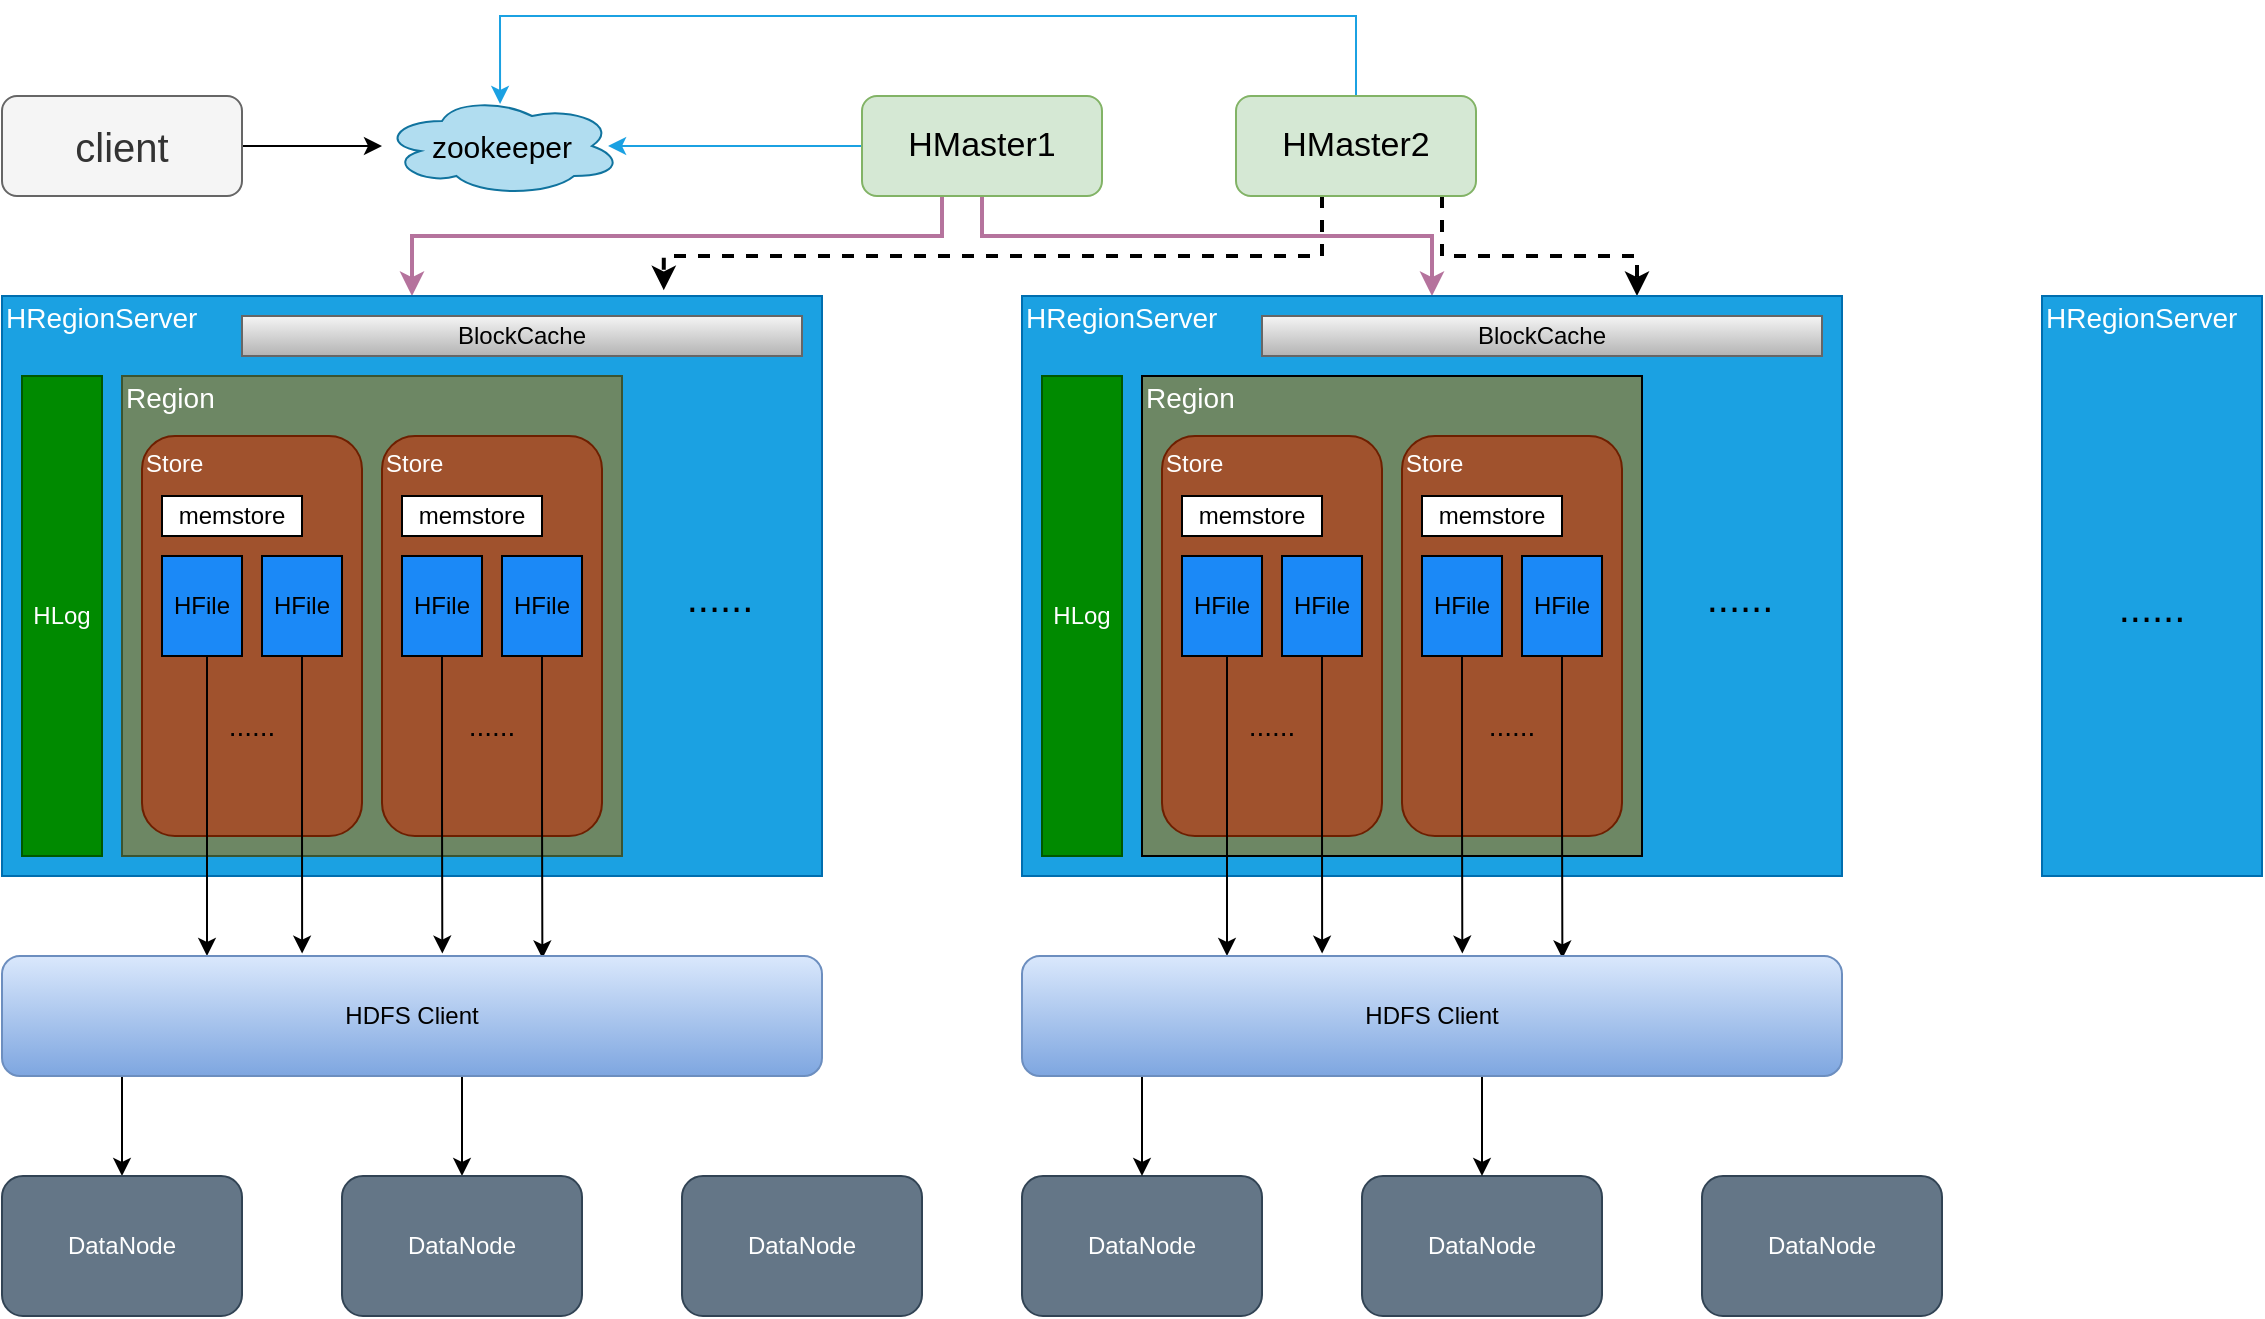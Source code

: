 <mxfile version="12.8.8" type="github">
  <diagram id="C5RBs43oDa-KdzZeNtuy" name="Page-1">
    <mxGraphModel dx="946" dy="687" grid="1" gridSize="10" guides="1" tooltips="1" connect="1" arrows="1" fold="1" page="1" pageScale="1" pageWidth="827" pageHeight="1169" math="0" shadow="0">
      <root>
        <mxCell id="WIyWlLk6GJQsqaUBKTNV-0" />
        <mxCell id="WIyWlLk6GJQsqaUBKTNV-1" parent="WIyWlLk6GJQsqaUBKTNV-0" />
        <mxCell id="hcDq-u0vDROew7iiTrHZ-2" value="" style="edgeStyle=orthogonalEdgeStyle;rounded=0;orthogonalLoop=1;jettySize=auto;html=1;" edge="1" parent="WIyWlLk6GJQsqaUBKTNV-1" source="hcDq-u0vDROew7iiTrHZ-0" target="hcDq-u0vDROew7iiTrHZ-1">
          <mxGeometry relative="1" as="geometry" />
        </mxCell>
        <mxCell id="hcDq-u0vDROew7iiTrHZ-0" value="&lt;font style=&quot;font-size: 20px&quot;&gt;client&lt;/font&gt;" style="rounded=1;whiteSpace=wrap;html=1;strokeWidth=1;fillColor=#f5f5f5;strokeColor=#666666;fontColor=#333333;" vertex="1" parent="WIyWlLk6GJQsqaUBKTNV-1">
          <mxGeometry x="90" y="90" width="120" height="50" as="geometry" />
        </mxCell>
        <mxCell id="hcDq-u0vDROew7iiTrHZ-1" value="&lt;font style=&quot;font-size: 15px&quot;&gt;zookeeper&lt;/font&gt;" style="ellipse;shape=cloud;whiteSpace=wrap;html=1;strokeWidth=1;fillColor=#b1ddf0;strokeColor=#10739e;" vertex="1" parent="WIyWlLk6GJQsqaUBKTNV-1">
          <mxGeometry x="280" y="90" width="120" height="50" as="geometry" />
        </mxCell>
        <mxCell id="hcDq-u0vDROew7iiTrHZ-8" style="edgeStyle=orthogonalEdgeStyle;rounded=0;orthogonalLoop=1;jettySize=auto;html=1;entryX=0.942;entryY=0.5;entryDx=0;entryDy=0;entryPerimeter=0;strokeColor=#1BA1E2;" edge="1" parent="WIyWlLk6GJQsqaUBKTNV-1" source="hcDq-u0vDROew7iiTrHZ-4" target="hcDq-u0vDROew7iiTrHZ-1">
          <mxGeometry relative="1" as="geometry" />
        </mxCell>
        <mxCell id="hcDq-u0vDROew7iiTrHZ-33" value="" style="edgeStyle=orthogonalEdgeStyle;rounded=0;orthogonalLoop=1;jettySize=auto;html=1;entryX=0.5;entryY=0;entryDx=0;entryDy=0;strokeColor=#B5739D;strokeWidth=2;" edge="1" parent="WIyWlLk6GJQsqaUBKTNV-1" source="hcDq-u0vDROew7iiTrHZ-4" target="hcDq-u0vDROew7iiTrHZ-16">
          <mxGeometry relative="1" as="geometry">
            <mxPoint x="580" y="220" as="targetPoint" />
            <Array as="points">
              <mxPoint x="560" y="160" />
              <mxPoint x="295" y="160" />
            </Array>
          </mxGeometry>
        </mxCell>
        <mxCell id="hcDq-u0vDROew7iiTrHZ-100" style="edgeStyle=orthogonalEdgeStyle;rounded=0;orthogonalLoop=1;jettySize=auto;html=1;strokeColor=#B5739D;strokeWidth=2;" edge="1" parent="WIyWlLk6GJQsqaUBKTNV-1" source="hcDq-u0vDROew7iiTrHZ-4" target="hcDq-u0vDROew7iiTrHZ-78">
          <mxGeometry relative="1" as="geometry">
            <Array as="points">
              <mxPoint x="580" y="160" />
              <mxPoint x="805" y="160" />
            </Array>
          </mxGeometry>
        </mxCell>
        <mxCell id="hcDq-u0vDROew7iiTrHZ-4" value="&lt;font style=&quot;font-size: 17px&quot;&gt;HMaster1&lt;/font&gt;" style="rounded=1;whiteSpace=wrap;html=1;strokeWidth=1;fillColor=#d5e8d4;strokeColor=#82b366;" vertex="1" parent="WIyWlLk6GJQsqaUBKTNV-1">
          <mxGeometry x="520" y="90" width="120" height="50" as="geometry" />
        </mxCell>
        <mxCell id="hcDq-u0vDROew7iiTrHZ-12" style="edgeStyle=orthogonalEdgeStyle;rounded=0;orthogonalLoop=1;jettySize=auto;html=1;entryX=0.492;entryY=0.08;entryDx=0;entryDy=0;entryPerimeter=0;strokeColor=#1BA1E2;" edge="1" parent="WIyWlLk6GJQsqaUBKTNV-1" source="hcDq-u0vDROew7iiTrHZ-5" target="hcDq-u0vDROew7iiTrHZ-1">
          <mxGeometry relative="1" as="geometry">
            <mxPoint x="340" y="150" as="targetPoint" />
            <Array as="points">
              <mxPoint x="767" y="50" />
              <mxPoint x="339" y="50" />
            </Array>
          </mxGeometry>
        </mxCell>
        <mxCell id="hcDq-u0vDROew7iiTrHZ-109" style="edgeStyle=orthogonalEdgeStyle;rounded=0;orthogonalLoop=1;jettySize=auto;html=1;entryX=0.807;entryY=-0.01;entryDx=0;entryDy=0;entryPerimeter=0;dashed=1;strokeWidth=2;" edge="1" parent="WIyWlLk6GJQsqaUBKTNV-1" source="hcDq-u0vDROew7iiTrHZ-5" target="hcDq-u0vDROew7iiTrHZ-16">
          <mxGeometry relative="1" as="geometry">
            <Array as="points">
              <mxPoint x="750" y="170" />
              <mxPoint x="421" y="170" />
            </Array>
          </mxGeometry>
        </mxCell>
        <mxCell id="hcDq-u0vDROew7iiTrHZ-111" style="edgeStyle=orthogonalEdgeStyle;rounded=0;orthogonalLoop=1;jettySize=auto;html=1;entryX=0.75;entryY=0;entryDx=0;entryDy=0;dashed=1;strokeWidth=2;" edge="1" parent="WIyWlLk6GJQsqaUBKTNV-1" source="hcDq-u0vDROew7iiTrHZ-5" target="hcDq-u0vDROew7iiTrHZ-78">
          <mxGeometry relative="1" as="geometry">
            <Array as="points">
              <mxPoint x="810" y="170" />
              <mxPoint x="908" y="170" />
            </Array>
          </mxGeometry>
        </mxCell>
        <mxCell id="hcDq-u0vDROew7iiTrHZ-5" value="&lt;font style=&quot;font-size: 17px&quot;&gt;HMaster2&lt;/font&gt;" style="rounded=1;whiteSpace=wrap;html=1;strokeWidth=1;fillColor=#d5e8d4;strokeColor=#82b366;" vertex="1" parent="WIyWlLk6GJQsqaUBKTNV-1">
          <mxGeometry x="707" y="90" width="120" height="50" as="geometry" />
        </mxCell>
        <mxCell id="hcDq-u0vDROew7iiTrHZ-16" value="&lt;font style=&quot;font-size: 14px&quot;&gt;&lt;font style=&quot;font-size: 14px&quot;&gt;&lt;br&gt;&lt;br&gt;&amp;nbsp;&lt;br&gt;&lt;br&gt;HRegionServer&lt;/font&gt;&lt;br&gt;&lt;br&gt;&lt;br&gt;&lt;br&gt;&lt;br&gt;&lt;br&gt;&lt;br&gt;&lt;br&gt;&lt;br&gt;&lt;br&gt;&lt;br&gt;&lt;br&gt;&lt;br&gt;&lt;br&gt;&lt;br&gt;&lt;br&gt;&lt;br&gt;&lt;br&gt;&lt;br&gt;&lt;br&gt;&lt;br&gt;&lt;/font&gt;" style="rounded=0;whiteSpace=wrap;html=1;strokeWidth=1;fillColor=#1BA1E2;align=left;strokeColor=#006EAF;fontColor=#ffffff;" vertex="1" parent="WIyWlLk6GJQsqaUBKTNV-1">
          <mxGeometry x="90" y="190" width="410" height="290" as="geometry" />
        </mxCell>
        <mxCell id="hcDq-u0vDROew7iiTrHZ-17" value="HLog" style="rounded=0;whiteSpace=wrap;html=1;strokeWidth=1;fillColor=#008a00;strokeColor=#005700;fontColor=#ffffff;" vertex="1" parent="WIyWlLk6GJQsqaUBKTNV-1">
          <mxGeometry x="100" y="230" width="40" height="240" as="geometry" />
        </mxCell>
        <mxCell id="hcDq-u0vDROew7iiTrHZ-18" value="&lt;font style=&quot;font-size: 14px&quot;&gt;&lt;br&gt;&lt;br&gt;&lt;br&gt;&lt;br&gt;&lt;br&gt;&lt;br&gt;&lt;br&gt;&lt;br&gt;Region&lt;br&gt;&lt;br&gt;&lt;br&gt;&lt;br&gt;&lt;br&gt;&lt;br&gt;&lt;br&gt;&lt;br&gt;&lt;br&gt;&lt;br&gt;&lt;br&gt;&lt;br&gt;&lt;br&gt;&lt;br&gt;&lt;br&gt;&lt;br&gt;&lt;br&gt;&lt;br&gt;&lt;br&gt;&lt;br&gt;&lt;br&gt;&lt;br&gt;&lt;/font&gt;" style="rounded=0;whiteSpace=wrap;html=1;strokeWidth=1;fillColor=#6d8764;align=left;strokeColor=#3A5431;fontColor=#ffffff;" vertex="1" parent="WIyWlLk6GJQsqaUBKTNV-1">
          <mxGeometry x="150" y="230" width="250" height="240" as="geometry" />
        </mxCell>
        <mxCell id="hcDq-u0vDROew7iiTrHZ-19" value="&lt;div&gt;&lt;div&gt;&lt;div&gt;Store&lt;/div&gt;&lt;/div&gt;&lt;/div&gt;&lt;br&gt;&lt;br&gt;&lt;br&gt;&lt;br&gt;&lt;br&gt;&lt;br&gt;&lt;br&gt;&lt;br&gt;&lt;br&gt;&lt;br&gt;&lt;br&gt;&lt;br&gt;" style="rounded=1;whiteSpace=wrap;html=1;strokeWidth=1;fillColor=#a0522d;strokeColor=#6D1F00;align=left;fontColor=#ffffff;" vertex="1" parent="WIyWlLk6GJQsqaUBKTNV-1">
          <mxGeometry x="160" y="260" width="110" height="200" as="geometry" />
        </mxCell>
        <mxCell id="hcDq-u0vDROew7iiTrHZ-20" value="memstore" style="rounded=0;whiteSpace=wrap;html=1;strokeWidth=1;" vertex="1" parent="WIyWlLk6GJQsqaUBKTNV-1">
          <mxGeometry x="170" y="290" width="70" height="20" as="geometry" />
        </mxCell>
        <mxCell id="hcDq-u0vDROew7iiTrHZ-56" style="edgeStyle=orthogonalEdgeStyle;rounded=0;orthogonalLoop=1;jettySize=auto;html=1;entryX=0.25;entryY=0;entryDx=0;entryDy=0;" edge="1" parent="WIyWlLk6GJQsqaUBKTNV-1" source="hcDq-u0vDROew7iiTrHZ-21" target="hcDq-u0vDROew7iiTrHZ-35">
          <mxGeometry relative="1" as="geometry">
            <Array as="points">
              <mxPoint x="193" y="440" />
            </Array>
          </mxGeometry>
        </mxCell>
        <mxCell id="hcDq-u0vDROew7iiTrHZ-21" value="HFile" style="rounded=0;whiteSpace=wrap;html=1;strokeWidth=1;fillColor=#1B89F7;" vertex="1" parent="WIyWlLk6GJQsqaUBKTNV-1">
          <mxGeometry x="170" y="320" width="40" height="50" as="geometry" />
        </mxCell>
        <mxCell id="hcDq-u0vDROew7iiTrHZ-68" style="edgeStyle=orthogonalEdgeStyle;rounded=0;orthogonalLoop=1;jettySize=auto;html=1;entryX=0.366;entryY=-0.02;entryDx=0;entryDy=0;entryPerimeter=0;" edge="1" parent="WIyWlLk6GJQsqaUBKTNV-1" source="hcDq-u0vDROew7iiTrHZ-22" target="hcDq-u0vDROew7iiTrHZ-35">
          <mxGeometry relative="1" as="geometry">
            <mxPoint x="240" y="510" as="targetPoint" />
          </mxGeometry>
        </mxCell>
        <mxCell id="hcDq-u0vDROew7iiTrHZ-22" value="HFile" style="rounded=0;whiteSpace=wrap;html=1;strokeWidth=1;fillColor=#1B89F7;" vertex="1" parent="WIyWlLk6GJQsqaUBKTNV-1">
          <mxGeometry x="220" y="320" width="40" height="50" as="geometry" />
        </mxCell>
        <mxCell id="hcDq-u0vDROew7iiTrHZ-25" value="&lt;div&gt;&lt;div&gt;&lt;div&gt;Store&lt;/div&gt;&lt;/div&gt;&lt;/div&gt;&lt;br&gt;&lt;br&gt;&lt;br&gt;&lt;br&gt;&lt;br&gt;&lt;br&gt;&lt;br&gt;&lt;br&gt;&lt;br&gt;&lt;br&gt;&lt;br&gt;&lt;br&gt;" style="rounded=1;whiteSpace=wrap;html=1;strokeWidth=1;fillColor=#a0522d;strokeColor=#6D1F00;align=left;fontColor=#ffffff;" vertex="1" parent="WIyWlLk6GJQsqaUBKTNV-1">
          <mxGeometry x="280" y="260" width="110" height="200" as="geometry" />
        </mxCell>
        <mxCell id="hcDq-u0vDROew7iiTrHZ-26" value="memstore" style="rounded=0;whiteSpace=wrap;html=1;strokeWidth=1;" vertex="1" parent="WIyWlLk6GJQsqaUBKTNV-1">
          <mxGeometry x="290" y="290" width="70" height="20" as="geometry" />
        </mxCell>
        <mxCell id="hcDq-u0vDROew7iiTrHZ-61" style="edgeStyle=orthogonalEdgeStyle;rounded=0;orthogonalLoop=1;jettySize=auto;html=1;entryX=0.537;entryY=-0.02;entryDx=0;entryDy=0;entryPerimeter=0;" edge="1" parent="WIyWlLk6GJQsqaUBKTNV-1" source="hcDq-u0vDROew7iiTrHZ-27" target="hcDq-u0vDROew7iiTrHZ-35">
          <mxGeometry relative="1" as="geometry" />
        </mxCell>
        <mxCell id="hcDq-u0vDROew7iiTrHZ-27" value="HFile" style="rounded=0;whiteSpace=wrap;html=1;strokeWidth=1;fillColor=#1B89F7;" vertex="1" parent="WIyWlLk6GJQsqaUBKTNV-1">
          <mxGeometry x="290" y="320" width="40" height="50" as="geometry" />
        </mxCell>
        <mxCell id="hcDq-u0vDROew7iiTrHZ-64" style="edgeStyle=orthogonalEdgeStyle;rounded=0;orthogonalLoop=1;jettySize=auto;html=1;entryX=0.659;entryY=0.02;entryDx=0;entryDy=0;entryPerimeter=0;" edge="1" parent="WIyWlLk6GJQsqaUBKTNV-1" source="hcDq-u0vDROew7iiTrHZ-29" target="hcDq-u0vDROew7iiTrHZ-35">
          <mxGeometry relative="1" as="geometry" />
        </mxCell>
        <mxCell id="hcDq-u0vDROew7iiTrHZ-29" value="HFile" style="rounded=0;whiteSpace=wrap;html=1;strokeWidth=1;fillColor=#1B89F7;" vertex="1" parent="WIyWlLk6GJQsqaUBKTNV-1">
          <mxGeometry x="340" y="320" width="40" height="50" as="geometry" />
        </mxCell>
        <mxCell id="hcDq-u0vDROew7iiTrHZ-34" value="BlockCache" style="rounded=0;whiteSpace=wrap;html=1;strokeWidth=1;gradientColor=#b3b3b3;fillColor=#f5f5f5;strokeColor=#666666;" vertex="1" parent="WIyWlLk6GJQsqaUBKTNV-1">
          <mxGeometry x="210" y="200" width="280" height="20" as="geometry" />
        </mxCell>
        <mxCell id="hcDq-u0vDROew7iiTrHZ-69" style="edgeStyle=orthogonalEdgeStyle;rounded=0;orthogonalLoop=1;jettySize=auto;html=1;entryX=0.5;entryY=0;entryDx=0;entryDy=0;" edge="1" parent="WIyWlLk6GJQsqaUBKTNV-1" source="hcDq-u0vDROew7iiTrHZ-35" target="hcDq-u0vDROew7iiTrHZ-38">
          <mxGeometry relative="1" as="geometry">
            <Array as="points">
              <mxPoint x="150" y="580" />
              <mxPoint x="150" y="580" />
            </Array>
          </mxGeometry>
        </mxCell>
        <mxCell id="hcDq-u0vDROew7iiTrHZ-70" style="edgeStyle=orthogonalEdgeStyle;rounded=0;orthogonalLoop=1;jettySize=auto;html=1;entryX=0.5;entryY=0;entryDx=0;entryDy=0;" edge="1" parent="WIyWlLk6GJQsqaUBKTNV-1" source="hcDq-u0vDROew7iiTrHZ-35" target="hcDq-u0vDROew7iiTrHZ-48">
          <mxGeometry relative="1" as="geometry">
            <Array as="points">
              <mxPoint x="320" y="590" />
              <mxPoint x="320" y="590" />
            </Array>
          </mxGeometry>
        </mxCell>
        <mxCell id="hcDq-u0vDROew7iiTrHZ-35" value="HDFS Client" style="rounded=1;whiteSpace=wrap;html=1;strokeWidth=1;fillColor=#dae8fc;gradientColor=#7ea6e0;strokeColor=#6c8ebf;" vertex="1" parent="WIyWlLk6GJQsqaUBKTNV-1">
          <mxGeometry x="90" y="520" width="410" height="60" as="geometry" />
        </mxCell>
        <mxCell id="hcDq-u0vDROew7iiTrHZ-38" value="DataNode" style="rounded=1;whiteSpace=wrap;html=1;strokeWidth=1;fillColor=#647687;strokeColor=#314354;fontColor=#ffffff;" vertex="1" parent="WIyWlLk6GJQsqaUBKTNV-1">
          <mxGeometry x="90" y="630" width="120" height="70" as="geometry" />
        </mxCell>
        <mxCell id="hcDq-u0vDROew7iiTrHZ-44" value="DataNode" style="rounded=1;whiteSpace=wrap;html=1;strokeWidth=1;fillColor=#647687;strokeColor=#314354;fontColor=#ffffff;" vertex="1" parent="WIyWlLk6GJQsqaUBKTNV-1">
          <mxGeometry x="940" y="630" width="120" height="70" as="geometry" />
        </mxCell>
        <mxCell id="hcDq-u0vDROew7iiTrHZ-45" value="DataNode" style="rounded=1;whiteSpace=wrap;html=1;strokeWidth=1;fillColor=#647687;strokeColor=#314354;fontColor=#ffffff;" vertex="1" parent="WIyWlLk6GJQsqaUBKTNV-1">
          <mxGeometry x="770" y="630" width="120" height="70" as="geometry" />
        </mxCell>
        <mxCell id="hcDq-u0vDROew7iiTrHZ-46" value="DataNode" style="rounded=1;whiteSpace=wrap;html=1;strokeWidth=1;fillColor=#647687;strokeColor=#314354;fontColor=#ffffff;" vertex="1" parent="WIyWlLk6GJQsqaUBKTNV-1">
          <mxGeometry x="600" y="630" width="120" height="70" as="geometry" />
        </mxCell>
        <mxCell id="hcDq-u0vDROew7iiTrHZ-47" value="DataNode" style="rounded=1;whiteSpace=wrap;html=1;strokeWidth=1;fillColor=#647687;strokeColor=#314354;fontColor=#ffffff;" vertex="1" parent="WIyWlLk6GJQsqaUBKTNV-1">
          <mxGeometry x="430" y="630" width="120" height="70" as="geometry" />
        </mxCell>
        <mxCell id="hcDq-u0vDROew7iiTrHZ-48" value="DataNode" style="rounded=1;whiteSpace=wrap;html=1;strokeWidth=1;fillColor=#647687;strokeColor=#314354;fontColor=#ffffff;" vertex="1" parent="WIyWlLk6GJQsqaUBKTNV-1">
          <mxGeometry x="260" y="630" width="120" height="70" as="geometry" />
        </mxCell>
        <mxCell id="hcDq-u0vDROew7iiTrHZ-71" value="&lt;font style=&quot;font-size: 20px&quot;&gt;......&lt;/font&gt;" style="rounded=0;whiteSpace=wrap;html=1;strokeWidth=1;fillColor=#1BA1E2;strokeColor=none;gradientColor=none;" vertex="1" parent="WIyWlLk6GJQsqaUBKTNV-1">
          <mxGeometry x="414" y="310" width="70" height="60" as="geometry" />
        </mxCell>
        <mxCell id="hcDq-u0vDROew7iiTrHZ-74" value="&lt;font style=&quot;font-size: 14px&quot;&gt;......&lt;/font&gt;" style="rounded=0;whiteSpace=wrap;html=1;strokeWidth=1;fillColor=#A0522D;gradientColor=none;strokeColor=none;" vertex="1" parent="WIyWlLk6GJQsqaUBKTNV-1">
          <mxGeometry x="195" y="380" width="40" height="50" as="geometry" />
        </mxCell>
        <mxCell id="hcDq-u0vDROew7iiTrHZ-77" value="&lt;font style=&quot;font-size: 14px&quot;&gt;......&lt;/font&gt;" style="rounded=0;whiteSpace=wrap;html=1;strokeWidth=1;fillColor=#A0522D;gradientColor=none;strokeColor=none;" vertex="1" parent="WIyWlLk6GJQsqaUBKTNV-1">
          <mxGeometry x="315" y="380" width="40" height="50" as="geometry" />
        </mxCell>
        <mxCell id="hcDq-u0vDROew7iiTrHZ-78" value="&lt;font style=&quot;font-size: 14px&quot;&gt;&lt;font style=&quot;font-size: 14px&quot;&gt;&lt;br&gt;&lt;br&gt;&amp;nbsp;&lt;br&gt;&lt;br&gt;HRegionServer&lt;/font&gt;&lt;br&gt;&lt;br&gt;&lt;br&gt;&lt;br&gt;&lt;br&gt;&lt;br&gt;&lt;br&gt;&lt;br&gt;&lt;br&gt;&lt;br&gt;&lt;br&gt;&lt;br&gt;&lt;br&gt;&lt;br&gt;&lt;br&gt;&lt;br&gt;&lt;br&gt;&lt;br&gt;&lt;br&gt;&lt;br&gt;&lt;br&gt;&lt;/font&gt;" style="rounded=0;whiteSpace=wrap;html=1;strokeWidth=1;fillColor=#1BA1E2;align=left;strokeColor=#006EAF;fontColor=#ffffff;" vertex="1" parent="WIyWlLk6GJQsqaUBKTNV-1">
          <mxGeometry x="600" y="190" width="410" height="290" as="geometry" />
        </mxCell>
        <mxCell id="hcDq-u0vDROew7iiTrHZ-79" value="HLog" style="rounded=0;whiteSpace=wrap;html=1;strokeWidth=1;fillColor=#008a00;strokeColor=#005700;fontColor=#ffffff;" vertex="1" parent="WIyWlLk6GJQsqaUBKTNV-1">
          <mxGeometry x="610" y="230" width="40" height="240" as="geometry" />
        </mxCell>
        <mxCell id="hcDq-u0vDROew7iiTrHZ-80" value="&lt;font style=&quot;font-size: 14px&quot;&gt;&lt;br&gt;&lt;br&gt;&lt;br&gt;&lt;br&gt;&lt;br&gt;&lt;br&gt;&lt;br&gt;&lt;br&gt;Region&lt;br&gt;&lt;br&gt;&lt;br&gt;&lt;br&gt;&lt;br&gt;&lt;br&gt;&lt;br&gt;&lt;br&gt;&lt;br&gt;&lt;br&gt;&lt;br&gt;&lt;br&gt;&lt;br&gt;&lt;br&gt;&lt;br&gt;&lt;br&gt;&lt;br&gt;&lt;br&gt;&lt;br&gt;&lt;br&gt;&lt;br&gt;&lt;br&gt;&lt;/font&gt;" style="rounded=0;whiteSpace=wrap;html=1;strokeWidth=1;fillColor=#6d8764;align=left;strokeColor=#000000;fontColor=#ffffff;" vertex="1" parent="WIyWlLk6GJQsqaUBKTNV-1">
          <mxGeometry x="660" y="230" width="250" height="240" as="geometry" />
        </mxCell>
        <mxCell id="hcDq-u0vDROew7iiTrHZ-81" value="&lt;div&gt;&lt;div&gt;&lt;div&gt;Store&lt;/div&gt;&lt;/div&gt;&lt;/div&gt;&lt;br&gt;&lt;br&gt;&lt;br&gt;&lt;br&gt;&lt;br&gt;&lt;br&gt;&lt;br&gt;&lt;br&gt;&lt;br&gt;&lt;br&gt;&lt;br&gt;&lt;br&gt;" style="rounded=1;whiteSpace=wrap;html=1;strokeWidth=1;fillColor=#a0522d;strokeColor=#6D1F00;align=left;fontColor=#ffffff;" vertex="1" parent="WIyWlLk6GJQsqaUBKTNV-1">
          <mxGeometry x="670" y="260" width="110" height="200" as="geometry" />
        </mxCell>
        <mxCell id="hcDq-u0vDROew7iiTrHZ-82" value="memstore" style="rounded=0;whiteSpace=wrap;html=1;strokeWidth=1;" vertex="1" parent="WIyWlLk6GJQsqaUBKTNV-1">
          <mxGeometry x="680" y="290" width="70" height="20" as="geometry" />
        </mxCell>
        <mxCell id="hcDq-u0vDROew7iiTrHZ-83" style="edgeStyle=orthogonalEdgeStyle;rounded=0;orthogonalLoop=1;jettySize=auto;html=1;entryX=0.25;entryY=0;entryDx=0;entryDy=0;" edge="1" parent="WIyWlLk6GJQsqaUBKTNV-1" source="hcDq-u0vDROew7iiTrHZ-84" target="hcDq-u0vDROew7iiTrHZ-94">
          <mxGeometry relative="1" as="geometry">
            <Array as="points">
              <mxPoint x="703" y="440" />
            </Array>
          </mxGeometry>
        </mxCell>
        <mxCell id="hcDq-u0vDROew7iiTrHZ-84" value="HFile" style="rounded=0;whiteSpace=wrap;html=1;strokeWidth=1;fillColor=#1B89F7;" vertex="1" parent="WIyWlLk6GJQsqaUBKTNV-1">
          <mxGeometry x="680" y="320" width="40" height="50" as="geometry" />
        </mxCell>
        <mxCell id="hcDq-u0vDROew7iiTrHZ-85" style="edgeStyle=orthogonalEdgeStyle;rounded=0;orthogonalLoop=1;jettySize=auto;html=1;entryX=0.366;entryY=-0.02;entryDx=0;entryDy=0;entryPerimeter=0;" edge="1" parent="WIyWlLk6GJQsqaUBKTNV-1" source="hcDq-u0vDROew7iiTrHZ-86" target="hcDq-u0vDROew7iiTrHZ-94">
          <mxGeometry relative="1" as="geometry">
            <mxPoint x="750" y="510" as="targetPoint" />
          </mxGeometry>
        </mxCell>
        <mxCell id="hcDq-u0vDROew7iiTrHZ-86" value="HFile" style="rounded=0;whiteSpace=wrap;html=1;strokeWidth=1;fillColor=#1B89F7;" vertex="1" parent="WIyWlLk6GJQsqaUBKTNV-1">
          <mxGeometry x="730" y="320" width="40" height="50" as="geometry" />
        </mxCell>
        <mxCell id="hcDq-u0vDROew7iiTrHZ-87" value="&lt;div&gt;&lt;div&gt;&lt;div&gt;Store&lt;/div&gt;&lt;/div&gt;&lt;/div&gt;&lt;br&gt;&lt;br&gt;&lt;br&gt;&lt;br&gt;&lt;br&gt;&lt;br&gt;&lt;br&gt;&lt;br&gt;&lt;br&gt;&lt;br&gt;&lt;br&gt;&lt;br&gt;" style="rounded=1;whiteSpace=wrap;html=1;strokeWidth=1;fillColor=#a0522d;strokeColor=#6D1F00;align=left;fontColor=#ffffff;" vertex="1" parent="WIyWlLk6GJQsqaUBKTNV-1">
          <mxGeometry x="790" y="260" width="110" height="200" as="geometry" />
        </mxCell>
        <mxCell id="hcDq-u0vDROew7iiTrHZ-88" value="memstore" style="rounded=0;whiteSpace=wrap;html=1;strokeWidth=1;" vertex="1" parent="WIyWlLk6GJQsqaUBKTNV-1">
          <mxGeometry x="800" y="290" width="70" height="20" as="geometry" />
        </mxCell>
        <mxCell id="hcDq-u0vDROew7iiTrHZ-89" style="edgeStyle=orthogonalEdgeStyle;rounded=0;orthogonalLoop=1;jettySize=auto;html=1;entryX=0.537;entryY=-0.02;entryDx=0;entryDy=0;entryPerimeter=0;" edge="1" parent="WIyWlLk6GJQsqaUBKTNV-1" source="hcDq-u0vDROew7iiTrHZ-90" target="hcDq-u0vDROew7iiTrHZ-94">
          <mxGeometry relative="1" as="geometry" />
        </mxCell>
        <mxCell id="hcDq-u0vDROew7iiTrHZ-90" value="HFile" style="rounded=0;whiteSpace=wrap;html=1;strokeWidth=1;fillColor=#1B89F7;" vertex="1" parent="WIyWlLk6GJQsqaUBKTNV-1">
          <mxGeometry x="800" y="320" width="40" height="50" as="geometry" />
        </mxCell>
        <mxCell id="hcDq-u0vDROew7iiTrHZ-91" style="edgeStyle=orthogonalEdgeStyle;rounded=0;orthogonalLoop=1;jettySize=auto;html=1;entryX=0.659;entryY=0.02;entryDx=0;entryDy=0;entryPerimeter=0;" edge="1" parent="WIyWlLk6GJQsqaUBKTNV-1" source="hcDq-u0vDROew7iiTrHZ-92" target="hcDq-u0vDROew7iiTrHZ-94">
          <mxGeometry relative="1" as="geometry" />
        </mxCell>
        <mxCell id="hcDq-u0vDROew7iiTrHZ-92" value="HFile" style="rounded=0;whiteSpace=wrap;html=1;strokeWidth=1;fillColor=#1B89F7;" vertex="1" parent="WIyWlLk6GJQsqaUBKTNV-1">
          <mxGeometry x="850" y="320" width="40" height="50" as="geometry" />
        </mxCell>
        <mxCell id="hcDq-u0vDROew7iiTrHZ-93" value="BlockCache" style="rounded=0;whiteSpace=wrap;html=1;strokeWidth=1;gradientColor=#b3b3b3;fillColor=#f5f5f5;strokeColor=#666666;" vertex="1" parent="WIyWlLk6GJQsqaUBKTNV-1">
          <mxGeometry x="720" y="200" width="280" height="20" as="geometry" />
        </mxCell>
        <mxCell id="hcDq-u0vDROew7iiTrHZ-104" style="edgeStyle=orthogonalEdgeStyle;rounded=0;orthogonalLoop=1;jettySize=auto;html=1;entryX=0.5;entryY=0;entryDx=0;entryDy=0;" edge="1" parent="WIyWlLk6GJQsqaUBKTNV-1" source="hcDq-u0vDROew7iiTrHZ-94" target="hcDq-u0vDROew7iiTrHZ-46">
          <mxGeometry relative="1" as="geometry">
            <Array as="points">
              <mxPoint x="660" y="590" />
              <mxPoint x="660" y="590" />
            </Array>
          </mxGeometry>
        </mxCell>
        <mxCell id="hcDq-u0vDROew7iiTrHZ-105" style="edgeStyle=orthogonalEdgeStyle;rounded=0;orthogonalLoop=1;jettySize=auto;html=1;entryX=0.5;entryY=0;entryDx=0;entryDy=0;" edge="1" parent="WIyWlLk6GJQsqaUBKTNV-1" source="hcDq-u0vDROew7iiTrHZ-94" target="hcDq-u0vDROew7iiTrHZ-45">
          <mxGeometry relative="1" as="geometry">
            <Array as="points">
              <mxPoint x="830" y="590" />
              <mxPoint x="830" y="590" />
            </Array>
          </mxGeometry>
        </mxCell>
        <mxCell id="hcDq-u0vDROew7iiTrHZ-94" value="HDFS Client" style="rounded=1;whiteSpace=wrap;html=1;strokeWidth=1;fillColor=#dae8fc;gradientColor=#7ea6e0;strokeColor=#6c8ebf;" vertex="1" parent="WIyWlLk6GJQsqaUBKTNV-1">
          <mxGeometry x="600" y="520" width="410" height="60" as="geometry" />
        </mxCell>
        <mxCell id="hcDq-u0vDROew7iiTrHZ-95" value="&lt;font style=&quot;font-size: 20px&quot;&gt;......&lt;/font&gt;" style="rounded=0;whiteSpace=wrap;html=1;strokeWidth=1;fillColor=#1BA1E2;strokeColor=none;gradientColor=none;" vertex="1" parent="WIyWlLk6GJQsqaUBKTNV-1">
          <mxGeometry x="924" y="310" width="70" height="60" as="geometry" />
        </mxCell>
        <mxCell id="hcDq-u0vDROew7iiTrHZ-96" value="&lt;font style=&quot;font-size: 14px&quot;&gt;......&lt;/font&gt;" style="rounded=0;whiteSpace=wrap;html=1;strokeWidth=1;fillColor=#A0522D;gradientColor=none;strokeColor=none;" vertex="1" parent="WIyWlLk6GJQsqaUBKTNV-1">
          <mxGeometry x="705" y="380" width="40" height="50" as="geometry" />
        </mxCell>
        <mxCell id="hcDq-u0vDROew7iiTrHZ-97" value="&lt;font style=&quot;font-size: 14px&quot;&gt;......&lt;/font&gt;" style="rounded=0;whiteSpace=wrap;html=1;strokeWidth=1;fillColor=#A0522D;gradientColor=none;strokeColor=none;" vertex="1" parent="WIyWlLk6GJQsqaUBKTNV-1">
          <mxGeometry x="825" y="380" width="40" height="50" as="geometry" />
        </mxCell>
        <mxCell id="hcDq-u0vDROew7iiTrHZ-101" value="&lt;font style=&quot;font-size: 14px&quot;&gt;&lt;font style=&quot;font-size: 14px&quot;&gt;&lt;br&gt;&lt;br&gt;&amp;nbsp;&lt;br&gt;&lt;br&gt;HRegionServer&lt;/font&gt;&lt;br&gt;&lt;br&gt;&lt;br&gt;&lt;br&gt;&lt;br&gt;&lt;br&gt;&lt;br&gt;&lt;br&gt;&lt;br&gt;&lt;br&gt;&lt;br&gt;&lt;br&gt;&lt;br&gt;&lt;br&gt;&lt;br&gt;&lt;br&gt;&lt;br&gt;&lt;br&gt;&lt;br&gt;&lt;br&gt;&lt;br&gt;&lt;/font&gt;" style="rounded=0;whiteSpace=wrap;html=1;strokeWidth=1;fillColor=#1BA1E2;align=left;strokeColor=#006EAF;fontColor=#ffffff;" vertex="1" parent="WIyWlLk6GJQsqaUBKTNV-1">
          <mxGeometry x="1110" y="190" width="110" height="290" as="geometry" />
        </mxCell>
        <mxCell id="hcDq-u0vDROew7iiTrHZ-102" value="&lt;font style=&quot;font-size: 20px&quot;&gt;......&lt;/font&gt;" style="rounded=0;whiteSpace=wrap;html=1;strokeWidth=1;fillColor=#1BA1E2;strokeColor=none;gradientColor=none;" vertex="1" parent="WIyWlLk6GJQsqaUBKTNV-1">
          <mxGeometry x="1130" y="315" width="70" height="60" as="geometry" />
        </mxCell>
      </root>
    </mxGraphModel>
  </diagram>
</mxfile>
